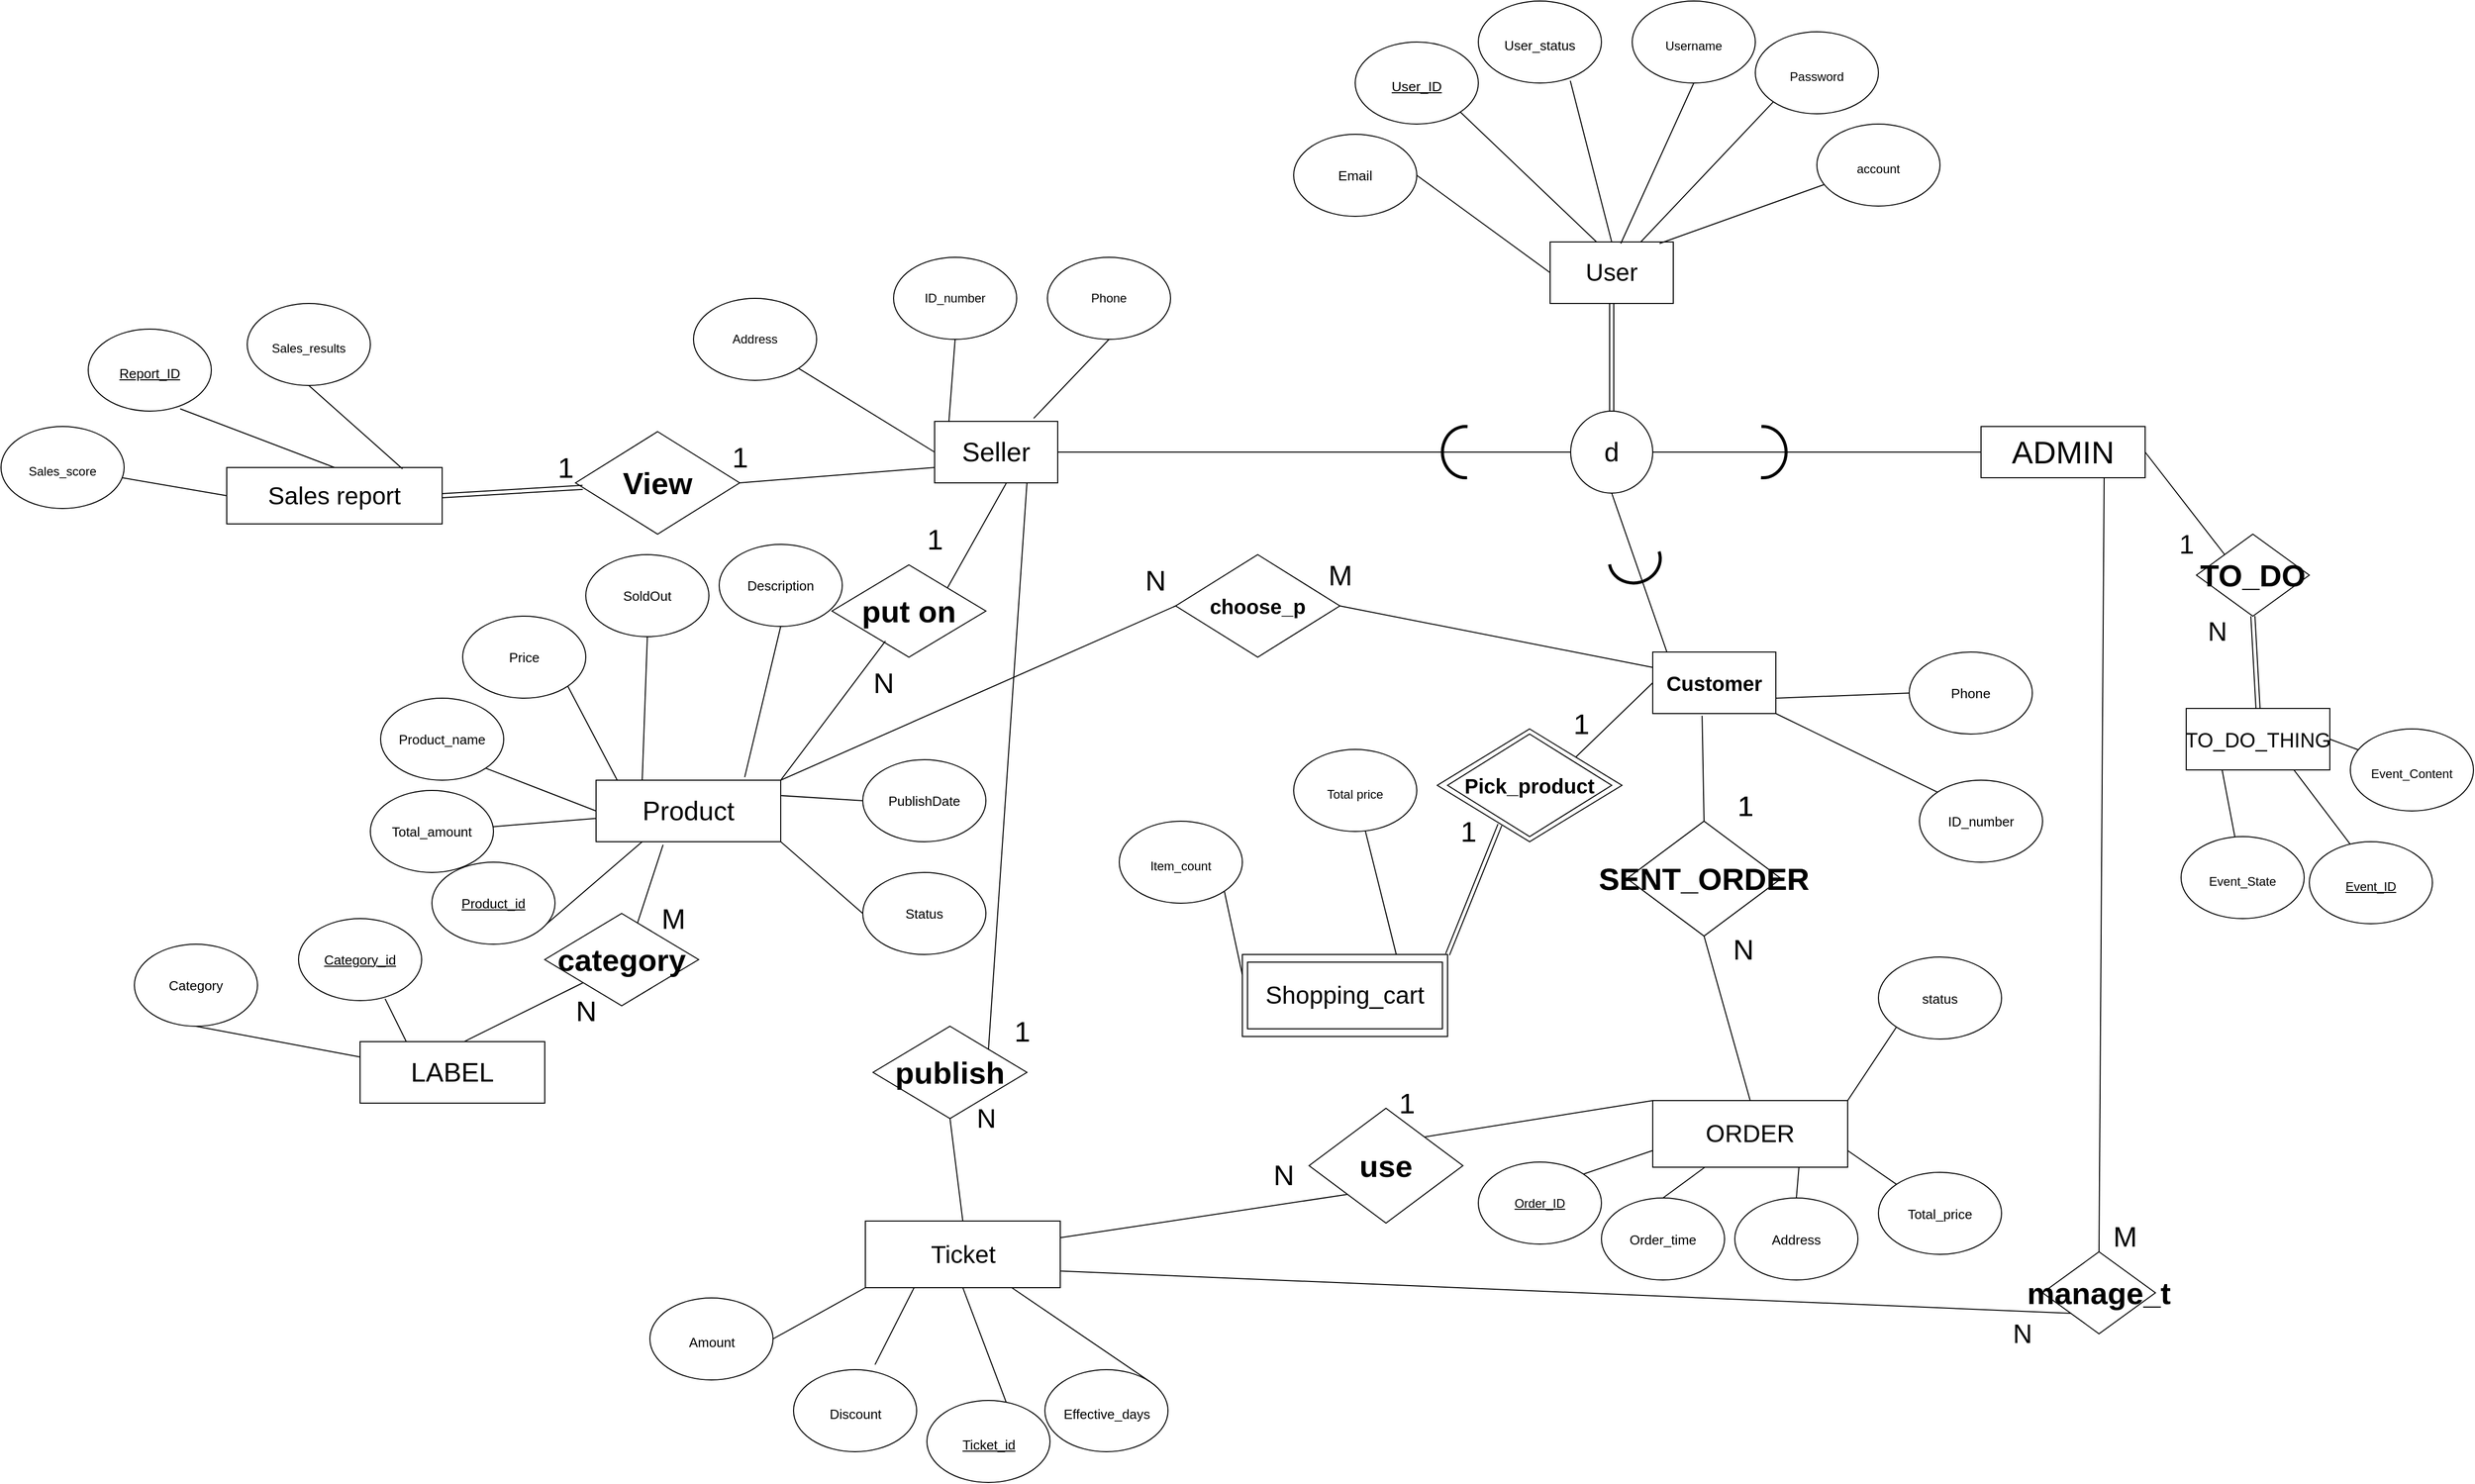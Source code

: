 <mxfile version="20.5.3" type="device"><diagram id="R2lEEEUBdFMjLlhIrx00" name="Page-1"><mxGraphModel dx="1473" dy="1674" grid="1" gridSize="10" guides="1" tooltips="1" connect="1" arrows="1" fold="1" page="1" pageScale="1" pageWidth="850" pageHeight="1100" math="0" shadow="0" extFonts="Permanent Marker^https://fonts.googleapis.com/css?family=Permanent+Marker"><root><mxCell id="0"/><mxCell id="1" parent="0"/><mxCell id="3UxWKzK_gofOQ40bejhN-90" value="" style="rounded=0;whiteSpace=wrap;html=1;fontSize=20;" parent="1" vertex="1"><mxGeometry x="480" y="730" width="200" height="80" as="geometry"/></mxCell><mxCell id="GAEGaTAxzeg6Zr1acWIs-1" value="&lt;font style=&quot;font-size: 24px;&quot;&gt;User&lt;br&gt;&lt;/font&gt;" style="rounded=0;whiteSpace=wrap;html=1;" parent="1" vertex="1"><mxGeometry x="780" y="35" width="120" height="60" as="geometry"/></mxCell><mxCell id="GAEGaTAxzeg6Zr1acWIs-2" value="&lt;div style=&quot;text-align: start;&quot;&gt;&lt;font face=&quot;Arial&quot;&gt;&lt;span style=&quot;font-size: 13.333px;&quot;&gt;&lt;u&gt;User_ID&lt;/u&gt;&lt;/span&gt;&lt;/font&gt;&lt;/div&gt;" style="ellipse;whiteSpace=wrap;html=1;fontSize=24;" parent="1" vertex="1"><mxGeometry x="590" y="-160" width="120" height="80" as="geometry"/></mxCell><mxCell id="LezE99AyNfhkKalpj9kY-14" style="edgeStyle=none;rounded=0;orthogonalLoop=1;jettySize=auto;html=1;exitX=0.5;exitY=1;exitDx=0;exitDy=0;strokeColor=default;fontSize=26;endArrow=none;endFill=0;entryX=0.574;entryY=0.025;entryDx=0;entryDy=0;entryPerimeter=0;" parent="1" source="GAEGaTAxzeg6Zr1acWIs-5" target="GAEGaTAxzeg6Zr1acWIs-1" edge="1"><mxGeometry relative="1" as="geometry"><mxPoint x="850" y="30" as="targetPoint"/></mxGeometry></mxCell><mxCell id="GAEGaTAxzeg6Zr1acWIs-5" value="&lt;font style=&quot;font-size: 12px;&quot;&gt;Username&lt;/font&gt;" style="ellipse;whiteSpace=wrap;html=1;fontSize=24;" parent="1" vertex="1"><mxGeometry x="860" y="-200" width="120" height="80" as="geometry"/></mxCell><mxCell id="GAEGaTAxzeg6Zr1acWIs-6" value="&lt;span style=&quot;font-size: 13px;&quot;&gt;User_status&lt;br&gt;&lt;/span&gt;" style="ellipse;whiteSpace=wrap;html=1;fontSize=24;" parent="1" vertex="1"><mxGeometry x="710" y="-200" width="120" height="80" as="geometry"/></mxCell><mxCell id="LezE99AyNfhkKalpj9kY-15" style="edgeStyle=none;rounded=0;orthogonalLoop=1;jettySize=auto;html=1;exitX=0;exitY=1;exitDx=0;exitDy=0;strokeColor=default;fontSize=26;endArrow=none;endFill=0;" parent="1" source="GAEGaTAxzeg6Zr1acWIs-7" target="GAEGaTAxzeg6Zr1acWIs-1" edge="1"><mxGeometry relative="1" as="geometry"/></mxCell><mxCell id="GAEGaTAxzeg6Zr1acWIs-7" value="&lt;font style=&quot;font-size: 12px;&quot;&gt;Password&lt;/font&gt;" style="ellipse;whiteSpace=wrap;html=1;fontSize=24;" parent="1" vertex="1"><mxGeometry x="980" y="-170" width="120" height="80" as="geometry"/></mxCell><mxCell id="GAEGaTAxzeg6Zr1acWIs-8" value="&lt;font style=&quot;font-size: 12px;&quot;&gt;account&lt;/font&gt;" style="ellipse;whiteSpace=wrap;html=1;fontSize=24;" parent="1" vertex="1"><mxGeometry x="1040" y="-80" width="120" height="80" as="geometry"/></mxCell><mxCell id="SXJEXZkANKzUue8CxVJa-1" value="&lt;font style=&quot;font-size: 20px;&quot;&gt;&lt;b&gt;Customer&lt;/b&gt;&lt;/font&gt;" style="rounded=0;whiteSpace=wrap;html=1;fontSize=12;" parent="1" vertex="1"><mxGeometry x="880" y="435" width="120" height="60" as="geometry"/></mxCell><mxCell id="SXJEXZkANKzUue8CxVJa-4" value="&lt;span style=&quot;text-align: start; font-size: 10pt; font-family: Arial;&quot; data-sheets-userformat=&quot;{&amp;quot;2&amp;quot;:529,&amp;quot;3&amp;quot;:{&amp;quot;1&amp;quot;:0},&amp;quot;7&amp;quot;:{&amp;quot;1&amp;quot;:[{&amp;quot;1&amp;quot;:2,&amp;quot;2&amp;quot;:0,&amp;quot;5&amp;quot;:{&amp;quot;1&amp;quot;:2,&amp;quot;2&amp;quot;:0}},{&amp;quot;1&amp;quot;:0,&amp;quot;2&amp;quot;:0,&amp;quot;3&amp;quot;:3},{&amp;quot;1&amp;quot;:1,&amp;quot;2&amp;quot;:0,&amp;quot;4&amp;quot;:1}]},&amp;quot;12&amp;quot;:0}&quot; data-sheets-value=&quot;{&amp;quot;1&amp;quot;:2,&amp;quot;2&amp;quot;:&amp;quot;email&amp;quot;}&quot;&gt;Email&lt;/span&gt;" style="ellipse;whiteSpace=wrap;html=1;fontSize=12;" parent="1" vertex="1"><mxGeometry x="530" y="-70" width="120" height="80" as="geometry"/></mxCell><mxCell id="A6bAxv13i4c0rAAw873--11" style="edgeStyle=none;rounded=0;orthogonalLoop=1;jettySize=auto;html=1;exitX=0.75;exitY=1;exitDx=0;exitDy=0;entryX=1;entryY=0;entryDx=0;entryDy=0;endArrow=none;endFill=0;" parent="1" source="SXJEXZkANKzUue8CxVJa-9" target="A6bAxv13i4c0rAAw873--10" edge="1"><mxGeometry relative="1" as="geometry"/></mxCell><mxCell id="SXJEXZkANKzUue8CxVJa-9" value="&lt;span style=&quot;font-size: 26px;&quot;&gt;Seller&lt;br&gt;&lt;/span&gt;" style="rounded=0;whiteSpace=wrap;html=1;fontSize=12;" parent="1" vertex="1"><mxGeometry x="180" y="210" width="120" height="60" as="geometry"/></mxCell><mxCell id="SXJEXZkANKzUue8CxVJa-10" value="Phone" style="ellipse;whiteSpace=wrap;html=1;fontSize=12;" parent="1" vertex="1"><mxGeometry x="290" y="50" width="120" height="80" as="geometry"/></mxCell><mxCell id="LezE99AyNfhkKalpj9kY-24" style="edgeStyle=none;rounded=0;orthogonalLoop=1;jettySize=auto;html=1;exitX=0.5;exitY=1;exitDx=0;exitDy=0;entryX=0.116;entryY=0.009;entryDx=0;entryDy=0;entryPerimeter=0;strokeColor=default;fontSize=26;endArrow=none;endFill=0;" parent="1" source="SXJEXZkANKzUue8CxVJa-11" target="SXJEXZkANKzUue8CxVJa-9" edge="1"><mxGeometry relative="1" as="geometry"/></mxCell><mxCell id="SXJEXZkANKzUue8CxVJa-11" value="ID_number" style="ellipse;whiteSpace=wrap;html=1;fontSize=12;" parent="1" vertex="1"><mxGeometry x="140" y="50" width="120" height="80" as="geometry"/></mxCell><mxCell id="LezE99AyNfhkKalpj9kY-58" style="edgeStyle=none;rounded=0;orthogonalLoop=1;jettySize=auto;html=1;exitX=1;exitY=0.5;exitDx=0;exitDy=0;entryX=0;entryY=0;entryDx=0;entryDy=0;strokeColor=default;fontSize=26;endArrow=none;endFill=0;" parent="1" source="SXJEXZkANKzUue8CxVJa-13" target="LezE99AyNfhkKalpj9kY-57" edge="1"><mxGeometry relative="1" as="geometry"/></mxCell><mxCell id="A6bAxv13i4c0rAAw873--8" style="edgeStyle=none;rounded=0;orthogonalLoop=1;jettySize=auto;html=1;exitX=0.75;exitY=1;exitDx=0;exitDy=0;entryX=0.5;entryY=0;entryDx=0;entryDy=0;endArrow=none;endFill=0;" parent="1" source="SXJEXZkANKzUue8CxVJa-13" target="A6bAxv13i4c0rAAw873--7" edge="1"><mxGeometry relative="1" as="geometry"/></mxCell><mxCell id="SXJEXZkANKzUue8CxVJa-13" value="&lt;font style=&quot;font-size: 31px;&quot;&gt;ADMIN&lt;br&gt;&lt;/font&gt;" style="rounded=0;whiteSpace=wrap;html=1;fontSize=12;" parent="1" vertex="1"><mxGeometry x="1200" y="215" width="160" height="50" as="geometry"/></mxCell><mxCell id="LezE99AyNfhkKalpj9kY-4" style="edgeStyle=none;rounded=0;orthogonalLoop=1;jettySize=auto;html=1;exitX=0;exitY=0;exitDx=0;exitDy=0;entryX=1;entryY=1;entryDx=0;entryDy=0;strokeColor=default;endArrow=none;endFill=0;" parent="1" source="SXJEXZkANKzUue8CxVJa-22" target="SXJEXZkANKzUue8CxVJa-1" edge="1"><mxGeometry relative="1" as="geometry"/></mxCell><mxCell id="SXJEXZkANKzUue8CxVJa-22" value="&lt;span style=&quot;font-family: Arial; font-size: 13px; text-align: left; background-color: rgb(255, 255, 255);&quot;&gt;ID_number&lt;/span&gt;" style="ellipse;whiteSpace=wrap;html=1;fontSize=12;" parent="1" vertex="1"><mxGeometry x="1140" y="560" width="120" height="80" as="geometry"/></mxCell><mxCell id="LezE99AyNfhkKalpj9kY-3" style="rounded=0;orthogonalLoop=1;jettySize=auto;html=1;exitX=0;exitY=0.5;exitDx=0;exitDy=0;entryX=1;entryY=0.75;entryDx=0;entryDy=0;strokeColor=default;endFill=0;endArrow=none;" parent="1" source="SXJEXZkANKzUue8CxVJa-23" target="SXJEXZkANKzUue8CxVJa-1" edge="1"><mxGeometry relative="1" as="geometry"/></mxCell><mxCell id="SXJEXZkANKzUue8CxVJa-23" value="&lt;span style=&quot;text-align: start; font-size: 10pt; font-family: Arial;&quot; data-sheets-userformat=&quot;{&amp;quot;2&amp;quot;:529,&amp;quot;3&amp;quot;:{&amp;quot;1&amp;quot;:0},&amp;quot;7&amp;quot;:{&amp;quot;1&amp;quot;:[{&amp;quot;1&amp;quot;:2,&amp;quot;2&amp;quot;:0,&amp;quot;5&amp;quot;:{&amp;quot;1&amp;quot;:2,&amp;quot;2&amp;quot;:0}},{&amp;quot;1&amp;quot;:0,&amp;quot;2&amp;quot;:0,&amp;quot;3&amp;quot;:3},{&amp;quot;1&amp;quot;:1,&amp;quot;2&amp;quot;:0,&amp;quot;4&amp;quot;:1}]},&amp;quot;12&amp;quot;:0}&quot; data-sheets-value=&quot;{&amp;quot;1&amp;quot;:2,&amp;quot;2&amp;quot;:&amp;quot;Work Experience&amp;quot;}&quot;&gt;Phone&lt;/span&gt;" style="ellipse;whiteSpace=wrap;html=1;fontSize=12;" parent="1" vertex="1"><mxGeometry x="1130" y="435" width="120" height="80" as="geometry"/></mxCell><mxCell id="SXJEXZkANKzUue8CxVJa-31" value="" style="endArrow=none;html=1;rounded=0;fontSize=12;exitX=1;exitY=1;exitDx=0;exitDy=0;entryX=0.377;entryY=0;entryDx=0;entryDy=0;entryPerimeter=0;" parent="1" source="GAEGaTAxzeg6Zr1acWIs-2" target="GAEGaTAxzeg6Zr1acWIs-1" edge="1"><mxGeometry width="50" height="50" relative="1" as="geometry"><mxPoint x="1300" y="355" as="sourcePoint"/><mxPoint x="1350" y="305" as="targetPoint"/></mxGeometry></mxCell><mxCell id="SXJEXZkANKzUue8CxVJa-32" value="" style="endArrow=none;html=1;rounded=0;fontSize=12;exitX=0.747;exitY=0.972;exitDx=0;exitDy=0;exitPerimeter=0;entryX=0.5;entryY=0;entryDx=0;entryDy=0;" parent="1" source="GAEGaTAxzeg6Zr1acWIs-6" target="GAEGaTAxzeg6Zr1acWIs-1" edge="1"><mxGeometry width="50" height="50" relative="1" as="geometry"><mxPoint x="1300" y="355" as="sourcePoint"/><mxPoint x="1350" y="305" as="targetPoint"/></mxGeometry></mxCell><mxCell id="SXJEXZkANKzUue8CxVJa-34" value="" style="endArrow=none;html=1;rounded=0;fontSize=12;exitX=0.889;exitY=0.025;exitDx=0;exitDy=0;exitPerimeter=0;" parent="1" source="GAEGaTAxzeg6Zr1acWIs-1" target="GAEGaTAxzeg6Zr1acWIs-8" edge="1"><mxGeometry width="50" height="50" relative="1" as="geometry"><mxPoint x="1300" y="355" as="sourcePoint"/><mxPoint x="1350" y="305" as="targetPoint"/></mxGeometry></mxCell><mxCell id="SXJEXZkANKzUue8CxVJa-41" value="" style="endArrow=none;html=1;rounded=0;fontSize=12;exitX=0.5;exitY=1;exitDx=0;exitDy=0;entryX=0.805;entryY=-0.049;entryDx=0;entryDy=0;entryPerimeter=0;" parent="1" source="SXJEXZkANKzUue8CxVJa-10" target="SXJEXZkANKzUue8CxVJa-9" edge="1"><mxGeometry width="50" height="50" relative="1" as="geometry"><mxPoint x="510" y="320" as="sourcePoint"/><mxPoint x="230" y="210" as="targetPoint"/></mxGeometry></mxCell><mxCell id="SXJEXZkANKzUue8CxVJa-44" value="" style="endArrow=none;html=1;rounded=0;fontSize=12;entryX=1;entryY=0.5;entryDx=0;entryDy=0;exitX=0;exitY=0.5;exitDx=0;exitDy=0;" parent="1" source="GAEGaTAxzeg6Zr1acWIs-1" target="SXJEXZkANKzUue8CxVJa-4" edge="1"><mxGeometry width="50" height="50" relative="1" as="geometry"><mxPoint x="395" y="565" as="sourcePoint"/><mxPoint x="445" y="515" as="targetPoint"/></mxGeometry></mxCell><mxCell id="LezE99AyNfhkKalpj9kY-18" style="edgeStyle=none;rounded=0;orthogonalLoop=1;jettySize=auto;html=1;exitX=0.5;exitY=0;exitDx=0;exitDy=0;entryX=0.5;entryY=1;entryDx=0;entryDy=0;strokeColor=default;fontSize=26;endArrow=none;endFill=0;shape=link;" parent="1" source="LezE99AyNfhkKalpj9kY-17" target="GAEGaTAxzeg6Zr1acWIs-1" edge="1"><mxGeometry relative="1" as="geometry"/></mxCell><mxCell id="LezE99AyNfhkKalpj9kY-19" style="edgeStyle=none;rounded=0;orthogonalLoop=1;jettySize=auto;html=1;exitX=0;exitY=0.5;exitDx=0;exitDy=0;entryX=1;entryY=0.5;entryDx=0;entryDy=0;strokeColor=default;fontSize=26;endArrow=none;endFill=0;startArrow=none;" parent="1" target="SXJEXZkANKzUue8CxVJa-9" edge="1"><mxGeometry relative="1" as="geometry"><mxPoint x="675" y="240" as="sourcePoint"/></mxGeometry></mxCell><mxCell id="LezE99AyNfhkKalpj9kY-20" style="edgeStyle=none;rounded=0;orthogonalLoop=1;jettySize=auto;html=1;exitX=1;exitY=0.5;exitDx=0;exitDy=0;entryX=0;entryY=0.5;entryDx=0;entryDy=0;strokeColor=default;fontSize=26;endArrow=none;endFill=0;" parent="1" source="LezE99AyNfhkKalpj9kY-17" target="SXJEXZkANKzUue8CxVJa-13" edge="1"><mxGeometry relative="1" as="geometry"/></mxCell><mxCell id="LezE99AyNfhkKalpj9kY-21" style="edgeStyle=none;rounded=0;orthogonalLoop=1;jettySize=auto;html=1;exitX=0.5;exitY=1;exitDx=0;exitDy=0;entryX=0.114;entryY=-0.006;entryDx=0;entryDy=0;strokeColor=default;fontSize=26;endArrow=none;endFill=0;entryPerimeter=0;" parent="1" source="LezE99AyNfhkKalpj9kY-17" target="SXJEXZkANKzUue8CxVJa-1" edge="1"><mxGeometry relative="1" as="geometry"/></mxCell><mxCell id="LezE99AyNfhkKalpj9kY-17" value="d" style="ellipse;whiteSpace=wrap;html=1;aspect=fixed;fontSize=26;" parent="1" vertex="1"><mxGeometry x="800" y="200" width="80" height="80" as="geometry"/></mxCell><mxCell id="LezE99AyNfhkKalpj9kY-47" value="" style="edgeStyle=none;rounded=0;orthogonalLoop=1;jettySize=auto;html=1;exitX=0;exitY=0.5;exitDx=0;exitDy=0;strokeColor=default;fontSize=26;endArrow=none;endFill=0;" parent="1" source="LezE99AyNfhkKalpj9kY-17" edge="1"><mxGeometry relative="1" as="geometry"><mxPoint x="800.0" y="240" as="sourcePoint"/><mxPoint x="670" y="240" as="targetPoint"/></mxGeometry></mxCell><mxCell id="LezE99AyNfhkKalpj9kY-48" value="" style="verticalLabelPosition=bottom;verticalAlign=top;html=1;shape=mxgraph.basic.arc;startAngle=0.489;endAngle=0.014;fontSize=26;gradientColor=none;strokeWidth=3;" parent="1" vertex="1"><mxGeometry x="675" y="215" width="45" height="50" as="geometry"/></mxCell><mxCell id="LezE99AyNfhkKalpj9kY-49" value="" style="verticalLabelPosition=bottom;verticalAlign=top;html=1;shape=mxgraph.basic.arc;startAngle=0.489;endAngle=0.014;fontSize=26;gradientColor=none;strokeWidth=3;rotation=-105;" parent="1" vertex="1"><mxGeometry x="840" y="320" width="45" height="50" as="geometry"/></mxCell><mxCell id="LezE99AyNfhkKalpj9kY-50" value="" style="verticalLabelPosition=bottom;verticalAlign=top;html=1;shape=mxgraph.basic.arc;startAngle=0.489;endAngle=0.014;fontSize=26;gradientColor=none;strokeWidth=3;rotation=-180;" parent="1" vertex="1"><mxGeometry x="965" y="215" width="45" height="50" as="geometry"/></mxCell><mxCell id="LezE99AyNfhkKalpj9kY-60" style="edgeStyle=none;rounded=0;orthogonalLoop=1;jettySize=auto;html=1;exitX=0.5;exitY=1;exitDx=0;exitDy=0;entryX=0.5;entryY=0;entryDx=0;entryDy=0;strokeColor=default;fontSize=26;endArrow=none;endFill=0;shape=link;" parent="1" source="LezE99AyNfhkKalpj9kY-57" target="LezE99AyNfhkKalpj9kY-59" edge="1"><mxGeometry relative="1" as="geometry"/></mxCell><mxCell id="LezE99AyNfhkKalpj9kY-57" value="&lt;b&gt;&lt;font style=&quot;font-size: 30px;&quot;&gt;TO_DO&lt;/font&gt;&lt;/b&gt;" style="rhombus;whiteSpace=wrap;html=1;fontSize=26;" parent="1" vertex="1"><mxGeometry x="1410" y="320" width="110" height="80" as="geometry"/></mxCell><mxCell id="LezE99AyNfhkKalpj9kY-63" style="edgeStyle=none;rounded=0;orthogonalLoop=1;jettySize=auto;html=1;exitX=0.25;exitY=1;exitDx=0;exitDy=0;strokeColor=default;fontSize=26;endArrow=none;endFill=0;" parent="1" source="LezE99AyNfhkKalpj9kY-59" target="LezE99AyNfhkKalpj9kY-61" edge="1"><mxGeometry relative="1" as="geometry"/></mxCell><mxCell id="LezE99AyNfhkKalpj9kY-64" style="edgeStyle=none;rounded=0;orthogonalLoop=1;jettySize=auto;html=1;exitX=0.75;exitY=1;exitDx=0;exitDy=0;entryX=0.341;entryY=0.048;entryDx=0;entryDy=0;entryPerimeter=0;strokeColor=default;fontSize=26;endArrow=none;endFill=0;" parent="1" source="LezE99AyNfhkKalpj9kY-59" target="LezE99AyNfhkKalpj9kY-62" edge="1"><mxGeometry relative="1" as="geometry"/></mxCell><mxCell id="AY2gkJEmN0KU_eKIK44H-2" style="rounded=0;orthogonalLoop=1;jettySize=auto;html=1;exitX=1;exitY=0.5;exitDx=0;exitDy=0;endArrow=none;endFill=0;" edge="1" parent="1" source="LezE99AyNfhkKalpj9kY-59" target="AY2gkJEmN0KU_eKIK44H-1"><mxGeometry relative="1" as="geometry"/></mxCell><mxCell id="LezE99AyNfhkKalpj9kY-59" value="&lt;font style=&quot;font-size: 20px;&quot;&gt;TO_DO_THING&lt;/font&gt;" style="rounded=0;whiteSpace=wrap;html=1;fontSize=12;" parent="1" vertex="1"><mxGeometry x="1400" y="490" width="140" height="60" as="geometry"/></mxCell><mxCell id="LezE99AyNfhkKalpj9kY-61" value="&lt;span style=&quot;font-size: 12px;&quot;&gt;Event_State&lt;/span&gt;" style="ellipse;whiteSpace=wrap;html=1;fontSize=24;" parent="1" vertex="1"><mxGeometry x="1395" y="615" width="120" height="80" as="geometry"/></mxCell><mxCell id="LezE99AyNfhkKalpj9kY-62" value="&lt;span style=&quot;font-size: 12px;&quot;&gt;&lt;u&gt;Event_ID&lt;/u&gt;&lt;/span&gt;" style="ellipse;whiteSpace=wrap;html=1;fontSize=24;" parent="1" vertex="1"><mxGeometry x="1520" y="620" width="120" height="80" as="geometry"/></mxCell><mxCell id="LezE99AyNfhkKalpj9kY-73" value="1" style="text;html=1;resizable=0;autosize=1;align=center;verticalAlign=middle;points=[];fillColor=none;strokeColor=none;rounded=0;strokeWidth=3;fontSize=26;" parent="1" vertex="1"><mxGeometry x="1380" y="310" width="40" height="40" as="geometry"/></mxCell><mxCell id="LezE99AyNfhkKalpj9kY-74" value="N" style="text;html=1;resizable=0;autosize=1;align=center;verticalAlign=middle;points=[];fillColor=none;strokeColor=none;rounded=0;strokeWidth=3;fontSize=26;" parent="1" vertex="1"><mxGeometry x="1410" y="395" width="40" height="40" as="geometry"/></mxCell><mxCell id="3UxWKzK_gofOQ40bejhN-2" value="&lt;font style=&quot;font-size: 24px;&quot;&gt;Shopping_cart&lt;br&gt;&lt;/font&gt;" style="rounded=0;whiteSpace=wrap;html=1;" parent="1" vertex="1"><mxGeometry x="485" y="737.5" width="190" height="65" as="geometry"/></mxCell><mxCell id="3UxWKzK_gofOQ40bejhN-7" style="edgeStyle=none;rounded=0;orthogonalLoop=1;jettySize=auto;html=1;exitX=1;exitY=1;exitDx=0;exitDy=0;strokeColor=default;fontSize=26;endArrow=none;endFill=0;entryX=0;entryY=0.25;entryDx=0;entryDy=0;" parent="1" source="3UxWKzK_gofOQ40bejhN-8" target="3UxWKzK_gofOQ40bejhN-90" edge="1"><mxGeometry relative="1" as="geometry"/></mxCell><mxCell id="3UxWKzK_gofOQ40bejhN-8" value="&lt;font style=&quot;font-size: 12px;&quot;&gt;Item_count&lt;/font&gt;" style="ellipse;whiteSpace=wrap;html=1;fontSize=24;" parent="1" vertex="1"><mxGeometry x="360" y="600" width="120" height="80" as="geometry"/></mxCell><mxCell id="3UxWKzK_gofOQ40bejhN-9" value="&lt;font style=&quot;font-size: 12px;&quot;&gt;Total price&lt;/font&gt;" style="ellipse;whiteSpace=wrap;html=1;fontSize=24;" parent="1" vertex="1"><mxGeometry x="530" y="530" width="120" height="80" as="geometry"/></mxCell><mxCell id="3UxWKzK_gofOQ40bejhN-13" value="" style="endArrow=none;html=1;rounded=0;fontSize=12;" parent="1" target="3UxWKzK_gofOQ40bejhN-9" edge="1"><mxGeometry width="50" height="50" relative="1" as="geometry"><mxPoint x="630" y="730" as="sourcePoint"/><mxPoint x="920" y="1365" as="targetPoint"/></mxGeometry></mxCell><mxCell id="3UxWKzK_gofOQ40bejhN-15" value="Address" style="ellipse;whiteSpace=wrap;html=1;fontSize=12;" parent="1" vertex="1"><mxGeometry x="-55" y="90" width="120" height="80" as="geometry"/></mxCell><mxCell id="3UxWKzK_gofOQ40bejhN-17" style="edgeStyle=none;rounded=0;orthogonalLoop=1;jettySize=auto;html=1;exitX=1;exitY=1;exitDx=0;exitDy=0;entryX=0;entryY=0.5;entryDx=0;entryDy=0;strokeColor=default;fontSize=26;endArrow=none;endFill=0;" parent="1" source="3UxWKzK_gofOQ40bejhN-15" target="SXJEXZkANKzUue8CxVJa-9" edge="1"><mxGeometry relative="1" as="geometry"><mxPoint x="69.996" y="193.874" as="sourcePoint"/><mxPoint x="111.49" y="286.13" as="targetPoint"/></mxGeometry></mxCell><mxCell id="3UxWKzK_gofOQ40bejhN-20" value="&lt;font style=&quot;font-size: 24px;&quot;&gt;Sales report&lt;br&gt;&lt;/font&gt;" style="rounded=0;whiteSpace=wrap;html=1;" parent="1" vertex="1"><mxGeometry x="-510" y="255" width="210" height="55" as="geometry"/></mxCell><mxCell id="3UxWKzK_gofOQ40bejhN-24" value="&lt;span style=&quot;font-size: 13px;&quot;&gt;&lt;u&gt;Report_ID&lt;/u&gt;&lt;br&gt;&lt;/span&gt;" style="ellipse;whiteSpace=wrap;html=1;fontSize=24;" parent="1" vertex="1"><mxGeometry x="-645" y="120" width="120" height="80" as="geometry"/></mxCell><mxCell id="3UxWKzK_gofOQ40bejhN-25" style="edgeStyle=none;rounded=0;orthogonalLoop=1;jettySize=auto;html=1;exitX=0.5;exitY=1;exitDx=0;exitDy=0;strokeColor=default;fontSize=26;endArrow=none;endFill=0;entryX=0.816;entryY=0.024;entryDx=0;entryDy=0;entryPerimeter=0;" parent="1" source="3UxWKzK_gofOQ40bejhN-26" target="3UxWKzK_gofOQ40bejhN-20" edge="1"><mxGeometry relative="1" as="geometry"/></mxCell><mxCell id="3UxWKzK_gofOQ40bejhN-26" value="&lt;font style=&quot;font-size: 12px;&quot;&gt;Sales_results&lt;/font&gt;" style="ellipse;whiteSpace=wrap;html=1;fontSize=24;" parent="1" vertex="1"><mxGeometry x="-490" y="95" width="120" height="80" as="geometry"/></mxCell><mxCell id="3UxWKzK_gofOQ40bejhN-27" value="&lt;font style=&quot;font-size: 12px;&quot;&gt;Sales_score&lt;/font&gt;" style="ellipse;whiteSpace=wrap;html=1;fontSize=24;" parent="1" vertex="1"><mxGeometry x="-730" y="215" width="120" height="80" as="geometry"/></mxCell><mxCell id="3UxWKzK_gofOQ40bejhN-30" value="" style="endArrow=none;html=1;rounded=0;fontSize=12;exitX=0.747;exitY=0.972;exitDx=0;exitDy=0;exitPerimeter=0;entryX=0.5;entryY=0;entryDx=0;entryDy=0;" parent="1" source="3UxWKzK_gofOQ40bejhN-24" target="3UxWKzK_gofOQ40bejhN-20" edge="1"><mxGeometry width="50" height="50" relative="1" as="geometry"><mxPoint x="-5" y="605" as="sourcePoint"/><mxPoint x="45" y="555" as="targetPoint"/></mxGeometry></mxCell><mxCell id="3UxWKzK_gofOQ40bejhN-31" value="" style="endArrow=none;html=1;rounded=0;fontSize=12;exitX=0;exitY=0.5;exitDx=0;exitDy=0;" parent="1" source="3UxWKzK_gofOQ40bejhN-20" target="3UxWKzK_gofOQ40bejhN-27" edge="1"><mxGeometry width="50" height="50" relative="1" as="geometry"><mxPoint x="-5" y="605" as="sourcePoint"/><mxPoint x="45" y="555" as="targetPoint"/></mxGeometry></mxCell><mxCell id="3UxWKzK_gofOQ40bejhN-50" value="&lt;span style=&quot;font-size: 26px;&quot;&gt;Product&lt;br&gt;&lt;/span&gt;" style="rounded=0;whiteSpace=wrap;html=1;fontSize=12;" parent="1" vertex="1"><mxGeometry x="-150" y="560" width="180" height="60" as="geometry"/></mxCell><mxCell id="3UxWKzK_gofOQ40bejhN-51" value="&lt;span style=&quot;font-family: Arial; font-size: 13px; text-align: left; background-color: rgb(255, 255, 255);&quot;&gt;Description&lt;/span&gt;" style="ellipse;whiteSpace=wrap;html=1;fontSize=12;" parent="1" vertex="1"><mxGeometry x="-30" y="330" width="120" height="80" as="geometry"/></mxCell><mxCell id="3UxWKzK_gofOQ40bejhN-52" style="edgeStyle=none;rounded=0;orthogonalLoop=1;jettySize=auto;html=1;exitX=1;exitY=1;exitDx=0;exitDy=0;entryX=0.116;entryY=0.009;entryDx=0;entryDy=0;entryPerimeter=0;strokeColor=default;fontSize=26;endArrow=none;endFill=0;" parent="1" source="3UxWKzK_gofOQ40bejhN-53" target="3UxWKzK_gofOQ40bejhN-50" edge="1"><mxGeometry relative="1" as="geometry"/></mxCell><mxCell id="3UxWKzK_gofOQ40bejhN-53" value="&lt;span style=&quot;font-family: Arial; font-size: 13px; text-align: left; background-color: rgb(255, 255, 255);&quot;&gt;Price&lt;/span&gt;" style="ellipse;whiteSpace=wrap;html=1;fontSize=12;" parent="1" vertex="1"><mxGeometry x="-280" y="400" width="120" height="80" as="geometry"/></mxCell><mxCell id="3UxWKzK_gofOQ40bejhN-54" value="&lt;span style=&quot;font-family: Arial; font-size: 13px; text-align: left; background-color: rgb(255, 255, 255);&quot;&gt;SoldOut &lt;/span&gt;" style="ellipse;whiteSpace=wrap;html=1;fontSize=12;" parent="1" vertex="1"><mxGeometry x="-160" y="340" width="120" height="80" as="geometry"/></mxCell><mxCell id="3UxWKzK_gofOQ40bejhN-55" value="" style="endArrow=none;html=1;rounded=0;fontSize=12;exitX=0.5;exitY=1;exitDx=0;exitDy=0;entryX=0.25;entryY=0;entryDx=0;entryDy=0;" parent="1" source="3UxWKzK_gofOQ40bejhN-54" target="3UxWKzK_gofOQ40bejhN-50" edge="1"><mxGeometry width="50" height="50" relative="1" as="geometry"><mxPoint x="180" y="670" as="sourcePoint"/><mxPoint x="-150" y="590" as="targetPoint"/></mxGeometry></mxCell><mxCell id="3UxWKzK_gofOQ40bejhN-56" value="" style="endArrow=none;html=1;rounded=0;fontSize=12;exitX=0.5;exitY=1;exitDx=0;exitDy=0;entryX=0.805;entryY=-0.049;entryDx=0;entryDy=0;entryPerimeter=0;" parent="1" source="3UxWKzK_gofOQ40bejhN-51" target="3UxWKzK_gofOQ40bejhN-50" edge="1"><mxGeometry width="50" height="50" relative="1" as="geometry"><mxPoint x="180" y="670" as="sourcePoint"/><mxPoint x="-100" y="560" as="targetPoint"/><Array as="points"/></mxGeometry></mxCell><mxCell id="3UxWKzK_gofOQ40bejhN-57" value="&lt;span style=&quot;font-family: Arial; font-size: 13px; text-align: left; background-color: rgb(255, 255, 255);&quot;&gt;Product_name&lt;/span&gt;" style="ellipse;whiteSpace=wrap;html=1;fontSize=12;" parent="1" vertex="1"><mxGeometry x="-360" y="480" width="120" height="80" as="geometry"/></mxCell><mxCell id="3UxWKzK_gofOQ40bejhN-58" style="edgeStyle=none;rounded=0;orthogonalLoop=1;jettySize=auto;html=1;exitX=1;exitY=1;exitDx=0;exitDy=0;entryX=0;entryY=0.5;entryDx=0;entryDy=0;strokeColor=default;fontSize=26;endArrow=none;endFill=0;" parent="1" source="3UxWKzK_gofOQ40bejhN-57" target="3UxWKzK_gofOQ40bejhN-50" edge="1"><mxGeometry relative="1" as="geometry"><mxPoint x="-260.004" y="543.874" as="sourcePoint"/><mxPoint x="-218.51" y="636.13" as="targetPoint"/></mxGeometry></mxCell><mxCell id="3UxWKzK_gofOQ40bejhN-59" value="&lt;span style=&quot;font-family: Arial; font-size: 13px; text-align: left; background-color: rgb(255, 255, 255);&quot;&gt;PublishDate&lt;/span&gt;" style="ellipse;whiteSpace=wrap;html=1;fontSize=12;" parent="1" vertex="1"><mxGeometry x="110" y="540" width="120" height="80" as="geometry"/></mxCell><mxCell id="3UxWKzK_gofOQ40bejhN-60" style="edgeStyle=none;rounded=0;orthogonalLoop=1;jettySize=auto;html=1;exitX=1;exitY=1;exitDx=0;exitDy=0;entryX=0.25;entryY=1;entryDx=0;entryDy=0;strokeColor=default;fontSize=26;endArrow=none;endFill=0;" parent="1" source="3UxWKzK_gofOQ40bejhN-61" target="3UxWKzK_gofOQ40bejhN-50" edge="1"><mxGeometry relative="1" as="geometry"><mxPoint x="-119.12" y="570.54" as="targetPoint"/></mxGeometry></mxCell><mxCell id="3UxWKzK_gofOQ40bejhN-61" value="&lt;span style=&quot;font-family: Arial; font-size: 13px; text-align: left; background-color: rgb(255, 255, 255);&quot;&gt;&lt;u&gt;Product_id&lt;/u&gt;&lt;/span&gt;" style="ellipse;whiteSpace=wrap;html=1;fontSize=12;" parent="1" vertex="1"><mxGeometry x="-310" y="640" width="120" height="80" as="geometry"/></mxCell><mxCell id="3UxWKzK_gofOQ40bejhN-62" value="&lt;span style=&quot;font-family: Arial; font-size: 13px; text-align: left; background-color: rgb(255, 255, 255);&quot;&gt;Status&lt;/span&gt;" style="ellipse;whiteSpace=wrap;html=1;fontSize=12;" parent="1" vertex="1"><mxGeometry x="110" y="650" width="120" height="80" as="geometry"/></mxCell><mxCell id="3UxWKzK_gofOQ40bejhN-63" value="" style="endArrow=none;html=1;rounded=0;fontSize=12;exitX=0;exitY=0.5;exitDx=0;exitDy=0;entryX=1;entryY=1;entryDx=0;entryDy=0;" parent="1" source="3UxWKzK_gofOQ40bejhN-62" target="3UxWKzK_gofOQ40bejhN-50" edge="1"><mxGeometry width="50" height="50" relative="1" as="geometry"><mxPoint x="190" y="680" as="sourcePoint"/><mxPoint x="20" y="670" as="targetPoint"/></mxGeometry></mxCell><mxCell id="3UxWKzK_gofOQ40bejhN-64" value="" style="endArrow=none;html=1;rounded=0;fontSize=12;exitX=0;exitY=0.5;exitDx=0;exitDy=0;entryX=1;entryY=0.25;entryDx=0;entryDy=0;" parent="1" source="3UxWKzK_gofOQ40bejhN-59" target="3UxWKzK_gofOQ40bejhN-50" edge="1"><mxGeometry width="50" height="50" relative="1" as="geometry"><mxPoint x="190" y="680" as="sourcePoint"/><mxPoint x="4.9" y="567.06" as="targetPoint"/></mxGeometry></mxCell><mxCell id="A6bAxv13i4c0rAAw873--9" style="edgeStyle=none;rounded=0;orthogonalLoop=1;jettySize=auto;html=1;exitX=1;exitY=0.75;exitDx=0;exitDy=0;entryX=0;entryY=1;entryDx=0;entryDy=0;endArrow=none;endFill=0;" parent="1" source="3UxWKzK_gofOQ40bejhN-71" target="A6bAxv13i4c0rAAw873--7" edge="1"><mxGeometry relative="1" as="geometry"/></mxCell><mxCell id="3UxWKzK_gofOQ40bejhN-71" value="&lt;font style=&quot;font-size: 24px;&quot;&gt;Ticket&lt;br&gt;&lt;/font&gt;" style="rounded=0;whiteSpace=wrap;html=1;" parent="1" vertex="1"><mxGeometry x="112.5" y="990" width="190" height="65" as="geometry"/></mxCell><mxCell id="3UxWKzK_gofOQ40bejhN-72" style="edgeStyle=none;rounded=0;orthogonalLoop=1;jettySize=auto;html=1;exitX=1;exitY=0.5;exitDx=0;exitDy=0;strokeColor=default;fontSize=26;endArrow=none;endFill=0;entryX=0;entryY=1;entryDx=0;entryDy=0;" parent="1" source="3UxWKzK_gofOQ40bejhN-73" target="3UxWKzK_gofOQ40bejhN-71" edge="1"><mxGeometry relative="1" as="geometry"><mxPoint x="-37.5" y="1185" as="targetPoint"/></mxGeometry></mxCell><mxCell id="3UxWKzK_gofOQ40bejhN-73" value="&lt;span style=&quot;font-family: Arial; font-size: 13px; text-align: left; background-color: rgb(255, 255, 255);&quot;&gt;Amount&lt;/span&gt;" style="ellipse;whiteSpace=wrap;html=1;fontSize=24;" parent="1" vertex="1"><mxGeometry x="-97.5" y="1065" width="120" height="80" as="geometry"/></mxCell><mxCell id="3UxWKzK_gofOQ40bejhN-74" value="&lt;span style=&quot;font-family: Arial; font-size: 13px; text-align: left; background-color: rgb(255, 255, 255);&quot;&gt;Discount&lt;/span&gt;&lt;span style=&quot;font-size: 13px;&quot;&gt;&lt;br&gt;&lt;/span&gt;" style="ellipse;whiteSpace=wrap;html=1;fontSize=24;" parent="1" vertex="1"><mxGeometry x="42.5" y="1135" width="120" height="80" as="geometry"/></mxCell><mxCell id="3UxWKzK_gofOQ40bejhN-75" style="edgeStyle=none;rounded=0;orthogonalLoop=1;jettySize=auto;html=1;exitX=1;exitY=1;exitDx=0;exitDy=0;strokeColor=default;fontSize=26;endArrow=none;endFill=0;entryX=0.5;entryY=1;entryDx=0;entryDy=0;" parent="1" source="3UxWKzK_gofOQ40bejhN-76" target="3UxWKzK_gofOQ40bejhN-71" edge="1"><mxGeometry relative="1" as="geometry"/></mxCell><mxCell id="3UxWKzK_gofOQ40bejhN-76" value="&lt;span style=&quot;font-family: Arial; font-size: 13px; text-align: left; background-color: rgb(255, 255, 255);&quot;&gt;&lt;u&gt;Ticket_id&lt;/u&gt;&lt;/span&gt;" style="ellipse;whiteSpace=wrap;html=1;fontSize=24;" parent="1" vertex="1"><mxGeometry x="172.5" y="1165" width="120" height="80" as="geometry"/></mxCell><mxCell id="3UxWKzK_gofOQ40bejhN-77" value="&lt;span style=&quot;font-family: Arial; font-size: 13px; text-align: left; background-color: rgb(255, 255, 255);&quot;&gt;Effective_days&lt;/span&gt;" style="ellipse;whiteSpace=wrap;html=1;fontSize=24;" parent="1" vertex="1"><mxGeometry x="287.5" y="1135" width="120" height="80" as="geometry"/></mxCell><mxCell id="3UxWKzK_gofOQ40bejhN-78" value="" style="endArrow=none;html=1;rounded=0;fontSize=12;entryX=0.25;entryY=1;entryDx=0;entryDy=0;exitX=0.662;exitY=-0.062;exitDx=0;exitDy=0;exitPerimeter=0;" parent="1" source="3UxWKzK_gofOQ40bejhN-74" target="3UxWKzK_gofOQ40bejhN-71" edge="1"><mxGeometry width="50" height="50" relative="1" as="geometry"><mxPoint x="132.5" y="1145" as="sourcePoint"/><mxPoint x="462.5" y="1460" as="targetPoint"/></mxGeometry></mxCell><mxCell id="3UxWKzK_gofOQ40bejhN-79" value="" style="endArrow=none;html=1;rounded=0;fontSize=12;entryX=1;entryY=0;entryDx=0;entryDy=0;" parent="1" source="3UxWKzK_gofOQ40bejhN-71" target="3UxWKzK_gofOQ40bejhN-77" edge="1"><mxGeometry width="50" height="50" relative="1" as="geometry"><mxPoint x="-257.5" y="1055" as="sourcePoint"/><mxPoint x="2.5" y="1065" as="targetPoint"/></mxGeometry></mxCell><mxCell id="3UxWKzK_gofOQ40bejhN-80" value="&lt;font style=&quot;font-size: 20px;&quot;&gt;&lt;b&gt;Pick_product&lt;/b&gt;&lt;/font&gt;" style="rhombus;whiteSpace=wrap;html=1;" parent="1" vertex="1"><mxGeometry x="680" y="515" width="160" height="100" as="geometry"/></mxCell><mxCell id="3UxWKzK_gofOQ40bejhN-81" value="" style="endArrow=none;html=1;rounded=0;fontSize=12;exitX=1;exitY=0;exitDx=0;exitDy=0;shape=link;entryX=0.339;entryY=0.85;entryDx=0;entryDy=0;entryPerimeter=0;" parent="1" source="3UxWKzK_gofOQ40bejhN-90" target="A6bAxv13i4c0rAAw873--17" edge="1"><mxGeometry width="50" height="50" relative="1" as="geometry"><mxPoint x="714.99" y="767.81" as="sourcePoint"/><mxPoint x="760" y="620" as="targetPoint"/></mxGeometry></mxCell><mxCell id="3UxWKzK_gofOQ40bejhN-82" value="" style="endArrow=none;html=1;rounded=0;fontSize=12;exitX=1;exitY=0;exitDx=0;exitDy=0;entryX=0;entryY=0.5;entryDx=0;entryDy=0;" parent="1" source="A6bAxv13i4c0rAAw873--17" target="SXJEXZkANKzUue8CxVJa-1" edge="1"><mxGeometry width="50" height="50" relative="1" as="geometry"><mxPoint x="829.99" y="627.81" as="sourcePoint"/><mxPoint x="789.998" y="419.996" as="targetPoint"/></mxGeometry></mxCell><mxCell id="3UxWKzK_gofOQ40bejhN-83" value="&lt;font style=&quot;font-size: 28px;&quot;&gt;1&lt;/font&gt;" style="text;html=1;align=center;verticalAlign=middle;resizable=0;points=[];autosize=1;strokeColor=none;fillColor=none;" parent="1" vertex="1"><mxGeometry x="790" y="480" width="40" height="50" as="geometry"/></mxCell><mxCell id="3UxWKzK_gofOQ40bejhN-84" value="&lt;font style=&quot;font-size: 28px;&quot;&gt;1&lt;/font&gt;" style="text;html=1;align=center;verticalAlign=middle;resizable=0;points=[];autosize=1;strokeColor=none;fillColor=none;" parent="1" vertex="1"><mxGeometry x="680" y="585" width="40" height="50" as="geometry"/></mxCell><mxCell id="3UxWKzK_gofOQ40bejhN-85" value="&lt;font style=&quot;font-size: 30px;&quot;&gt;&lt;b&gt;put on&lt;/b&gt;&lt;/font&gt;" style="rhombus;whiteSpace=wrap;html=1;" parent="1" vertex="1"><mxGeometry x="80" y="350" width="150" height="90" as="geometry"/></mxCell><mxCell id="3UxWKzK_gofOQ40bejhN-86" value="" style="endArrow=none;html=1;rounded=0;fontSize=12;exitX=1;exitY=0;exitDx=0;exitDy=0;entryX=0.347;entryY=0.826;entryDx=0;entryDy=0;entryPerimeter=0;" parent="1" source="3UxWKzK_gofOQ40bejhN-50" target="3UxWKzK_gofOQ40bejhN-85" edge="1"><mxGeometry width="50" height="50" relative="1" as="geometry"><mxPoint x="45" y="573.75" as="sourcePoint"/><mxPoint x="130" y="440" as="targetPoint"/></mxGeometry></mxCell><mxCell id="3UxWKzK_gofOQ40bejhN-87" value="" style="endArrow=none;html=1;rounded=0;fontSize=12;exitX=1;exitY=0;exitDx=0;exitDy=0;entryX=0;entryY=0.25;entryDx=0;entryDy=0;" parent="1" source="3UxWKzK_gofOQ40bejhN-85" edge="1"><mxGeometry width="50" height="50" relative="1" as="geometry"><mxPoint x="199.99" y="447.81" as="sourcePoint"/><mxPoint x="250" y="270" as="targetPoint"/></mxGeometry></mxCell><mxCell id="3UxWKzK_gofOQ40bejhN-88" value="&lt;font style=&quot;font-size: 28px;&quot;&gt;1&lt;/font&gt;" style="text;html=1;align=center;verticalAlign=middle;resizable=0;points=[];autosize=1;strokeColor=none;fillColor=none;" parent="1" vertex="1"><mxGeometry x="160" y="300" width="40" height="50" as="geometry"/></mxCell><mxCell id="3UxWKzK_gofOQ40bejhN-89" value="&lt;font style=&quot;font-size: 28px;&quot;&gt;N&lt;/font&gt;" style="text;html=1;align=center;verticalAlign=middle;resizable=0;points=[];autosize=1;strokeColor=none;fillColor=none;" parent="1" vertex="1"><mxGeometry x="110" y="440" width="40" height="50" as="geometry"/></mxCell><mxCell id="3UxWKzK_gofOQ40bejhN-95" value="&lt;font style=&quot;font-size: 30px;&quot;&gt;&lt;span style=&quot;font-size: 30px;&quot;&gt;View&lt;/span&gt;&lt;/font&gt;" style="rhombus;whiteSpace=wrap;html=1;fontStyle=1;fontSize=30;" parent="1" vertex="1"><mxGeometry x="-170" y="220" width="160" height="100" as="geometry"/></mxCell><mxCell id="3UxWKzK_gofOQ40bejhN-96" value="" style="endArrow=none;html=1;rounded=0;fontSize=12;exitX=1;exitY=0.5;exitDx=0;exitDy=0;shape=link;" parent="1" source="3UxWKzK_gofOQ40bejhN-20" target="3UxWKzK_gofOQ40bejhN-95" edge="1"><mxGeometry width="50" height="50" relative="1" as="geometry"><mxPoint x="-80" y="480" as="sourcePoint"/><mxPoint y="370" as="targetPoint"/></mxGeometry></mxCell><mxCell id="3UxWKzK_gofOQ40bejhN-97" value="" style="endArrow=none;html=1;rounded=0;fontSize=12;exitX=1;exitY=0.5;exitDx=0;exitDy=0;entryX=0;entryY=0.75;entryDx=0;entryDy=0;" parent="1" source="3UxWKzK_gofOQ40bejhN-95" target="SXJEXZkANKzUue8CxVJa-9" edge="1"><mxGeometry width="50" height="50" relative="1" as="geometry"><mxPoint x="69.99" y="377.81" as="sourcePoint"/><mxPoint x="120" y="200" as="targetPoint"/></mxGeometry></mxCell><mxCell id="3UxWKzK_gofOQ40bejhN-98" value="&lt;font style=&quot;font-size: 28px;&quot;&gt;1&lt;/font&gt;" style="text;html=1;align=center;verticalAlign=middle;resizable=0;points=[];autosize=1;strokeColor=none;fillColor=none;" parent="1" vertex="1"><mxGeometry x="-30" y="220" width="40" height="50" as="geometry"/></mxCell><mxCell id="3UxWKzK_gofOQ40bejhN-99" value="&lt;font style=&quot;font-size: 28px;&quot;&gt;1&lt;/font&gt;" style="text;html=1;align=center;verticalAlign=middle;resizable=0;points=[];autosize=1;strokeColor=none;fillColor=none;" parent="1" vertex="1"><mxGeometry x="-200" y="230" width="40" height="50" as="geometry"/></mxCell><mxCell id="3UxWKzK_gofOQ40bejhN-106" value="" style="endArrow=none;html=1;rounded=0;fontSize=20;exitX=1;exitY=0.25;exitDx=0;exitDy=0;entryX=0;entryY=1;entryDx=0;entryDy=0;" parent="1" source="3UxWKzK_gofOQ40bejhN-71" target="3UxWKzK_gofOQ40bejhN-107" edge="1"><mxGeometry width="50" height="50" relative="1" as="geometry"><mxPoint x="370" y="1000" as="sourcePoint"/><mxPoint x="580" y="971.84" as="targetPoint"/></mxGeometry></mxCell><mxCell id="3UxWKzK_gofOQ40bejhN-107" value="&lt;b&gt;&lt;font style=&quot;font-size: 30px;&quot;&gt;use&lt;/font&gt;&lt;/b&gt;" style="rhombus;whiteSpace=wrap;html=1;fontSize=20;" parent="1" vertex="1"><mxGeometry x="545" y="880" width="150" height="112" as="geometry"/></mxCell><mxCell id="3UxWKzK_gofOQ40bejhN-108" value="" style="endArrow=none;html=1;rounded=0;fontSize=20;exitX=1;exitY=0;exitDx=0;exitDy=0;entryX=0;entryY=0;entryDx=0;entryDy=0;" parent="1" source="3UxWKzK_gofOQ40bejhN-107" target="A6bAxv13i4c0rAAw873--30" edge="1"><mxGeometry width="50" height="50" relative="1" as="geometry"><mxPoint x="570" y="851.84" as="sourcePoint"/><mxPoint x="880" y="580" as="targetPoint"/></mxGeometry></mxCell><mxCell id="3UxWKzK_gofOQ40bejhN-109" value="&lt;font style=&quot;font-size: 28px;&quot;&gt;1&lt;/font&gt;" style="text;html=1;align=center;verticalAlign=middle;resizable=0;points=[];autosize=1;strokeColor=none;fillColor=none;" parent="1" vertex="1"><mxGeometry x="620" y="850" width="40" height="50" as="geometry"/></mxCell><mxCell id="3UxWKzK_gofOQ40bejhN-110" value="&lt;font style=&quot;font-size: 28px;&quot;&gt;N&lt;/font&gt;" style="text;html=1;align=center;verticalAlign=middle;resizable=0;points=[];autosize=1;strokeColor=none;fillColor=none;" parent="1" vertex="1"><mxGeometry x="500" y="920" width="40" height="50" as="geometry"/></mxCell><mxCell id="A6bAxv13i4c0rAAw873--3" style="rounded=0;orthogonalLoop=1;jettySize=auto;html=1;exitX=1;exitY=0.5;exitDx=0;exitDy=0;entryX=0;entryY=0.25;entryDx=0;entryDy=0;endArrow=none;endFill=0;" parent="1" source="A6bAxv13i4c0rAAw873--2" target="SXJEXZkANKzUue8CxVJa-1" edge="1"><mxGeometry relative="1" as="geometry"/></mxCell><mxCell id="A6bAxv13i4c0rAAw873--4" style="edgeStyle=none;rounded=0;orthogonalLoop=1;jettySize=auto;html=1;exitX=0;exitY=0.5;exitDx=0;exitDy=0;entryX=1;entryY=0;entryDx=0;entryDy=0;endArrow=none;endFill=0;" parent="1" source="A6bAxv13i4c0rAAw873--2" target="3UxWKzK_gofOQ40bejhN-50" edge="1"><mxGeometry relative="1" as="geometry"/></mxCell><mxCell id="A6bAxv13i4c0rAAw873--2" value="&lt;font style=&quot;font-size: 20px;&quot;&gt;&lt;b&gt;choose_p&lt;/b&gt;&lt;/font&gt;" style="rhombus;whiteSpace=wrap;html=1;" parent="1" vertex="1"><mxGeometry x="415" y="340" width="160" height="100" as="geometry"/></mxCell><mxCell id="A6bAxv13i4c0rAAw873--5" value="&lt;font style=&quot;font-size: 28px;&quot;&gt;M&lt;/font&gt;" style="text;html=1;align=center;verticalAlign=middle;resizable=0;points=[];autosize=1;strokeColor=none;fillColor=none;" parent="1" vertex="1"><mxGeometry x="550" y="335" width="50" height="50" as="geometry"/></mxCell><mxCell id="A6bAxv13i4c0rAAw873--6" value="&lt;font style=&quot;font-size: 28px;&quot;&gt;N&lt;/font&gt;" style="text;html=1;align=center;verticalAlign=middle;resizable=0;points=[];autosize=1;strokeColor=none;fillColor=none;" parent="1" vertex="1"><mxGeometry x="375" y="340" width="40" height="50" as="geometry"/></mxCell><mxCell id="A6bAxv13i4c0rAAw873--7" value="&lt;b&gt;&lt;font style=&quot;font-size: 30px;&quot;&gt;manage_t&lt;/font&gt;&lt;/b&gt;" style="rhombus;whiteSpace=wrap;html=1;fontSize=26;" parent="1" vertex="1"><mxGeometry x="1260" y="1020" width="110" height="80" as="geometry"/></mxCell><mxCell id="A6bAxv13i4c0rAAw873--12" style="edgeStyle=none;rounded=0;orthogonalLoop=1;jettySize=auto;html=1;exitX=0.5;exitY=1;exitDx=0;exitDy=0;entryX=0.5;entryY=0;entryDx=0;entryDy=0;endArrow=none;endFill=0;" parent="1" source="A6bAxv13i4c0rAAw873--10" target="3UxWKzK_gofOQ40bejhN-71" edge="1"><mxGeometry relative="1" as="geometry"/></mxCell><mxCell id="A6bAxv13i4c0rAAw873--10" value="&lt;span style=&quot;font-size: 30px;&quot;&gt;&lt;b&gt;publish&lt;/b&gt;&lt;/span&gt;" style="rhombus;whiteSpace=wrap;html=1;" parent="1" vertex="1"><mxGeometry x="120" y="800" width="150" height="90" as="geometry"/></mxCell><mxCell id="A6bAxv13i4c0rAAw873--13" value="&lt;font style=&quot;font-size: 28px;&quot;&gt;M&lt;/font&gt;" style="text;html=1;align=center;verticalAlign=middle;resizable=0;points=[];autosize=1;strokeColor=none;fillColor=none;" parent="1" vertex="1"><mxGeometry x="1315" y="980" width="50" height="50" as="geometry"/></mxCell><mxCell id="A6bAxv13i4c0rAAw873--14" value="N" style="text;html=1;resizable=0;autosize=1;align=center;verticalAlign=middle;points=[];fillColor=none;strokeColor=none;rounded=0;strokeWidth=3;fontSize=26;" parent="1" vertex="1"><mxGeometry x="1220" y="1080" width="40" height="40" as="geometry"/></mxCell><mxCell id="A6bAxv13i4c0rAAw873--15" value="&lt;font style=&quot;font-size: 28px;&quot;&gt;1&lt;/font&gt;" style="text;html=1;align=center;verticalAlign=middle;resizable=0;points=[];autosize=1;strokeColor=none;fillColor=none;" parent="1" vertex="1"><mxGeometry x="245" y="780" width="40" height="50" as="geometry"/></mxCell><mxCell id="A6bAxv13i4c0rAAw873--16" value="N" style="text;html=1;resizable=0;autosize=1;align=center;verticalAlign=middle;points=[];fillColor=none;strokeColor=none;rounded=0;strokeWidth=3;fontSize=26;" parent="1" vertex="1"><mxGeometry x="210" y="870" width="40" height="40" as="geometry"/></mxCell><mxCell id="A6bAxv13i4c0rAAw873--17" value="" style="rhombus;whiteSpace=wrap;html=1;fontFamily=Helvetica;fontSize=22;fillColor=none;" parent="1" vertex="1"><mxGeometry x="670" y="510" width="180" height="110" as="geometry"/></mxCell><mxCell id="A6bAxv13i4c0rAAw873--19" value="&lt;span style=&quot;font-size: 26px;&quot;&gt;LABEL&lt;br&gt;&lt;/span&gt;" style="rounded=0;whiteSpace=wrap;html=1;fontSize=12;" parent="1" vertex="1"><mxGeometry x="-380" y="815" width="180" height="60" as="geometry"/></mxCell><mxCell id="A6bAxv13i4c0rAAw873--22" style="edgeStyle=none;rounded=0;orthogonalLoop=1;jettySize=auto;html=1;exitX=0.602;exitY=0.107;exitDx=0;exitDy=0;entryX=0.363;entryY=1.05;entryDx=0;entryDy=0;entryPerimeter=0;fontFamily=Helvetica;fontSize=22;endArrow=none;endFill=0;exitPerimeter=0;" parent="1" source="A6bAxv13i4c0rAAw873--21" target="3UxWKzK_gofOQ40bejhN-50" edge="1"><mxGeometry relative="1" as="geometry"/></mxCell><mxCell id="A6bAxv13i4c0rAAw873--23" style="edgeStyle=none;rounded=0;orthogonalLoop=1;jettySize=auto;html=1;exitX=0;exitY=1;exitDx=0;exitDy=0;entryX=0.567;entryY=-0.006;entryDx=0;entryDy=0;entryPerimeter=0;fontFamily=Helvetica;fontSize=22;endArrow=none;endFill=0;" parent="1" source="A6bAxv13i4c0rAAw873--21" target="A6bAxv13i4c0rAAw873--19" edge="1"><mxGeometry relative="1" as="geometry"/></mxCell><mxCell id="A6bAxv13i4c0rAAw873--21" value="&lt;span style=&quot;font-size: 30px;&quot;&gt;&lt;b&gt;category&lt;/b&gt;&lt;/span&gt;" style="rhombus;whiteSpace=wrap;html=1;" parent="1" vertex="1"><mxGeometry x="-200" y="690" width="150" height="90" as="geometry"/></mxCell><mxCell id="A6bAxv13i4c0rAAw873--25" style="edgeStyle=none;rounded=0;orthogonalLoop=1;jettySize=auto;html=1;exitX=0.5;exitY=1;exitDx=0;exitDy=0;entryX=0;entryY=0.25;entryDx=0;entryDy=0;fontFamily=Helvetica;fontSize=22;endArrow=none;endFill=0;" parent="1" source="A6bAxv13i4c0rAAw873--24" target="A6bAxv13i4c0rAAw873--19" edge="1"><mxGeometry relative="1" as="geometry"/></mxCell><mxCell id="A6bAxv13i4c0rAAw873--24" value="&lt;span style=&quot;font-family: Arial; font-size: 13px; text-align: left; background-color: rgb(255, 255, 255);&quot;&gt;Category&lt;/span&gt;" style="ellipse;whiteSpace=wrap;html=1;fontSize=12;" parent="1" vertex="1"><mxGeometry x="-600" y="720" width="120" height="80" as="geometry"/></mxCell><mxCell id="A6bAxv13i4c0rAAw873--27" style="edgeStyle=none;rounded=0;orthogonalLoop=1;jettySize=auto;html=1;exitX=0.703;exitY=0.977;exitDx=0;exitDy=0;entryX=0.25;entryY=0;entryDx=0;entryDy=0;fontFamily=Helvetica;fontSize=22;endArrow=none;endFill=0;exitPerimeter=0;" parent="1" source="A6bAxv13i4c0rAAw873--26" target="A6bAxv13i4c0rAAw873--19" edge="1"><mxGeometry relative="1" as="geometry"/></mxCell><mxCell id="A6bAxv13i4c0rAAw873--26" value="&lt;span style=&quot;font-family: Arial; font-size: 13px; text-align: left; background-color: rgb(255, 255, 255);&quot;&gt;Category_id&lt;/span&gt;" style="ellipse;whiteSpace=wrap;html=1;fontSize=12;fontStyle=4" parent="1" vertex="1"><mxGeometry x="-440" y="695" width="120" height="80" as="geometry"/></mxCell><mxCell id="A6bAxv13i4c0rAAw873--28" value="&lt;font style=&quot;font-size: 28px;&quot;&gt;M&lt;/font&gt;" style="text;html=1;align=center;verticalAlign=middle;resizable=0;points=[];autosize=1;strokeColor=none;fillColor=none;" parent="1" vertex="1"><mxGeometry x="-100" y="670" width="50" height="50" as="geometry"/></mxCell><mxCell id="A6bAxv13i4c0rAAw873--29" value="&lt;font style=&quot;font-size: 28px;&quot;&gt;N&lt;/font&gt;" style="text;html=1;align=center;verticalAlign=middle;resizable=0;points=[];autosize=1;strokeColor=none;fillColor=none;" parent="1" vertex="1"><mxGeometry x="-180" y="760" width="40" height="50" as="geometry"/></mxCell><mxCell id="A6bAxv13i4c0rAAw873--42" style="edgeStyle=none;rounded=0;orthogonalLoop=1;jettySize=auto;html=1;exitX=0.75;exitY=1;exitDx=0;exitDy=0;entryX=0.5;entryY=0;entryDx=0;entryDy=0;fontFamily=Helvetica;fontSize=22;endArrow=none;endFill=0;" parent="1" source="A6bAxv13i4c0rAAw873--30" target="A6bAxv13i4c0rAAw873--39" edge="1"><mxGeometry relative="1" as="geometry"/></mxCell><mxCell id="A6bAxv13i4c0rAAw873--43" style="edgeStyle=none;rounded=0;orthogonalLoop=1;jettySize=auto;html=1;exitX=1;exitY=0.75;exitDx=0;exitDy=0;entryX=0;entryY=0;entryDx=0;entryDy=0;fontFamily=Helvetica;fontSize=22;endArrow=none;endFill=0;" parent="1" source="A6bAxv13i4c0rAAw873--30" target="A6bAxv13i4c0rAAw873--41" edge="1"><mxGeometry relative="1" as="geometry"/></mxCell><mxCell id="P9OpfL_daQm75kDkakfO-2" style="rounded=0;orthogonalLoop=1;jettySize=auto;html=1;exitX=1;exitY=0;exitDx=0;exitDy=0;entryX=0;entryY=1;entryDx=0;entryDy=0;endArrow=none;endFill=0;" parent="1" source="A6bAxv13i4c0rAAw873--30" target="P9OpfL_daQm75kDkakfO-1" edge="1"><mxGeometry relative="1" as="geometry"/></mxCell><mxCell id="A6bAxv13i4c0rAAw873--30" value="&lt;font style=&quot;font-size: 24px;&quot;&gt;ORDER&lt;br&gt;&lt;/font&gt;" style="rounded=0;whiteSpace=wrap;html=1;" parent="1" vertex="1"><mxGeometry x="880" y="872.5" width="190" height="65" as="geometry"/></mxCell><mxCell id="A6bAxv13i4c0rAAw873--33" style="edgeStyle=none;rounded=0;orthogonalLoop=1;jettySize=auto;html=1;exitX=0.5;exitY=0;exitDx=0;exitDy=0;fontFamily=Helvetica;fontSize=22;endArrow=none;endFill=0;entryX=0.401;entryY=1.036;entryDx=0;entryDy=0;entryPerimeter=0;" parent="1" source="A6bAxv13i4c0rAAw873--32" target="SXJEXZkANKzUue8CxVJa-1" edge="1"><mxGeometry relative="1" as="geometry"><mxPoint x="920" y="550" as="targetPoint"/></mxGeometry></mxCell><mxCell id="A6bAxv13i4c0rAAw873--34" style="edgeStyle=none;rounded=0;orthogonalLoop=1;jettySize=auto;html=1;exitX=0.5;exitY=1;exitDx=0;exitDy=0;entryX=0.5;entryY=0;entryDx=0;entryDy=0;fontFamily=Helvetica;fontSize=22;endArrow=none;endFill=0;" parent="1" source="A6bAxv13i4c0rAAw873--32" target="A6bAxv13i4c0rAAw873--30" edge="1"><mxGeometry relative="1" as="geometry"/></mxCell><mxCell id="A6bAxv13i4c0rAAw873--32" value="&lt;b&gt;&lt;font style=&quot;font-size: 30px;&quot;&gt;SENT_ORDER&lt;/font&gt;&lt;/b&gt;" style="rhombus;whiteSpace=wrap;html=1;fontSize=20;" parent="1" vertex="1"><mxGeometry x="855" y="600" width="150" height="112" as="geometry"/></mxCell><mxCell id="A6bAxv13i4c0rAAw873--36" style="edgeStyle=none;rounded=0;orthogonalLoop=1;jettySize=auto;html=1;exitX=1;exitY=0;exitDx=0;exitDy=0;entryX=0;entryY=0.75;entryDx=0;entryDy=0;fontFamily=Helvetica;fontSize=22;endArrow=none;endFill=0;" parent="1" source="A6bAxv13i4c0rAAw873--35" target="A6bAxv13i4c0rAAw873--30" edge="1"><mxGeometry relative="1" as="geometry"/></mxCell><mxCell id="A6bAxv13i4c0rAAw873--35" value="&lt;u&gt;Order_ID&lt;/u&gt;" style="ellipse;whiteSpace=wrap;html=1;fontSize=12;" parent="1" vertex="1"><mxGeometry x="710" y="932.5" width="120" height="80" as="geometry"/></mxCell><mxCell id="A6bAxv13i4c0rAAw873--38" style="edgeStyle=none;rounded=0;orthogonalLoop=1;jettySize=auto;html=1;exitX=0.5;exitY=0;exitDx=0;exitDy=0;fontFamily=Helvetica;fontSize=22;endArrow=none;endFill=0;" parent="1" source="A6bAxv13i4c0rAAw873--37" target="A6bAxv13i4c0rAAw873--30" edge="1"><mxGeometry relative="1" as="geometry"/></mxCell><mxCell id="A6bAxv13i4c0rAAw873--37" value="&lt;span style=&quot;font-family: Arial; font-size: 13px; text-align: left; background-color: rgb(255, 255, 255);&quot;&gt;Order_time&lt;/span&gt;" style="ellipse;whiteSpace=wrap;html=1;fontSize=12;" parent="1" vertex="1"><mxGeometry x="830" y="967.5" width="120" height="80" as="geometry"/></mxCell><mxCell id="A6bAxv13i4c0rAAw873--39" value="&lt;span style=&quot;font-family: Arial; font-size: 13px; text-align: left; background-color: rgb(255, 255, 255);&quot;&gt;Address&lt;/span&gt;" style="ellipse;whiteSpace=wrap;html=1;fontSize=12;" parent="1" vertex="1"><mxGeometry x="960" y="967.5" width="120" height="80" as="geometry"/></mxCell><mxCell id="A6bAxv13i4c0rAAw873--41" value="&lt;span style=&quot;font-family: Arial; font-size: 13px; text-align: left; background-color: rgb(255, 255, 255);&quot;&gt;Total_price&lt;/span&gt;" style="ellipse;whiteSpace=wrap;html=1;fontSize=12;" parent="1" vertex="1"><mxGeometry x="1100" y="942.5" width="120" height="80" as="geometry"/></mxCell><mxCell id="A6bAxv13i4c0rAAw873--49" value="&lt;font style=&quot;font-size: 28px;&quot;&gt;1&lt;/font&gt;" style="text;html=1;align=center;verticalAlign=middle;resizable=0;points=[];autosize=1;strokeColor=none;fillColor=none;" parent="1" vertex="1"><mxGeometry x="950" y="560" width="40" height="50" as="geometry"/></mxCell><mxCell id="A6bAxv13i4c0rAAw873--50" value="&lt;span style=&quot;font-size: 28px;&quot;&gt;N&lt;/span&gt;" style="text;html=1;align=center;verticalAlign=middle;resizable=0;points=[];autosize=1;strokeColor=none;fillColor=none;" parent="1" vertex="1"><mxGeometry x="947.5" y="700" width="40" height="50" as="geometry"/></mxCell><mxCell id="P9OpfL_daQm75kDkakfO-1" value="&lt;div style=&quot;text-align: left;&quot;&gt;&lt;font face=&quot;Arial&quot;&gt;&lt;span style=&quot;font-size: 13px; background-color: rgb(255, 255, 255);&quot;&gt;status&lt;/span&gt;&lt;/font&gt;&lt;/div&gt;" style="ellipse;whiteSpace=wrap;html=1;fontSize=12;" parent="1" vertex="1"><mxGeometry x="1100" y="732.5" width="120" height="80" as="geometry"/></mxCell><mxCell id="P9OpfL_daQm75kDkakfO-3" value="&lt;font style=&quot;font-size: 28px;&quot;&gt;1&lt;/font&gt;" style="text;html=1;align=center;verticalAlign=middle;resizable=0;points=[];autosize=1;strokeColor=none;fillColor=none;" parent="1" vertex="1"><mxGeometry x="950" y="560" width="40" height="50" as="geometry"/></mxCell><mxCell id="P9OpfL_daQm75kDkakfO-4" value="&lt;b&gt;&lt;font style=&quot;font-size: 30px;&quot;&gt;SENT_ORDER&lt;/font&gt;&lt;/b&gt;" style="rhombus;whiteSpace=wrap;html=1;fontSize=20;" parent="1" vertex="1"><mxGeometry x="855" y="600" width="150" height="112" as="geometry"/></mxCell><mxCell id="xcZIezXN-9zSuMXWC71e-2" value="" style="rounded=0;orthogonalLoop=1;jettySize=auto;html=1;endArrow=none;endFill=0;" parent="1" source="xcZIezXN-9zSuMXWC71e-1" target="3UxWKzK_gofOQ40bejhN-50" edge="1"><mxGeometry relative="1" as="geometry"/></mxCell><mxCell id="xcZIezXN-9zSuMXWC71e-1" value="&lt;div style=&quot;text-align: left;&quot;&gt;&lt;font face=&quot;Arial&quot;&gt;&lt;span style=&quot;font-size: 13px; background-color: rgb(255, 255, 255);&quot;&gt;Total_amount&lt;/span&gt;&lt;/font&gt;&lt;/div&gt;" style="ellipse;whiteSpace=wrap;html=1;fontSize=12;fontStyle=0" parent="1" vertex="1"><mxGeometry x="-370" y="570" width="120" height="80" as="geometry"/></mxCell><mxCell id="AY2gkJEmN0KU_eKIK44H-1" value="&lt;span style=&quot;font-size: 12px;&quot;&gt;Event_Content&lt;/span&gt;" style="ellipse;whiteSpace=wrap;html=1;fontSize=24;" vertex="1" parent="1"><mxGeometry x="1560" y="510" width="120" height="80" as="geometry"/></mxCell></root></mxGraphModel></diagram></mxfile>